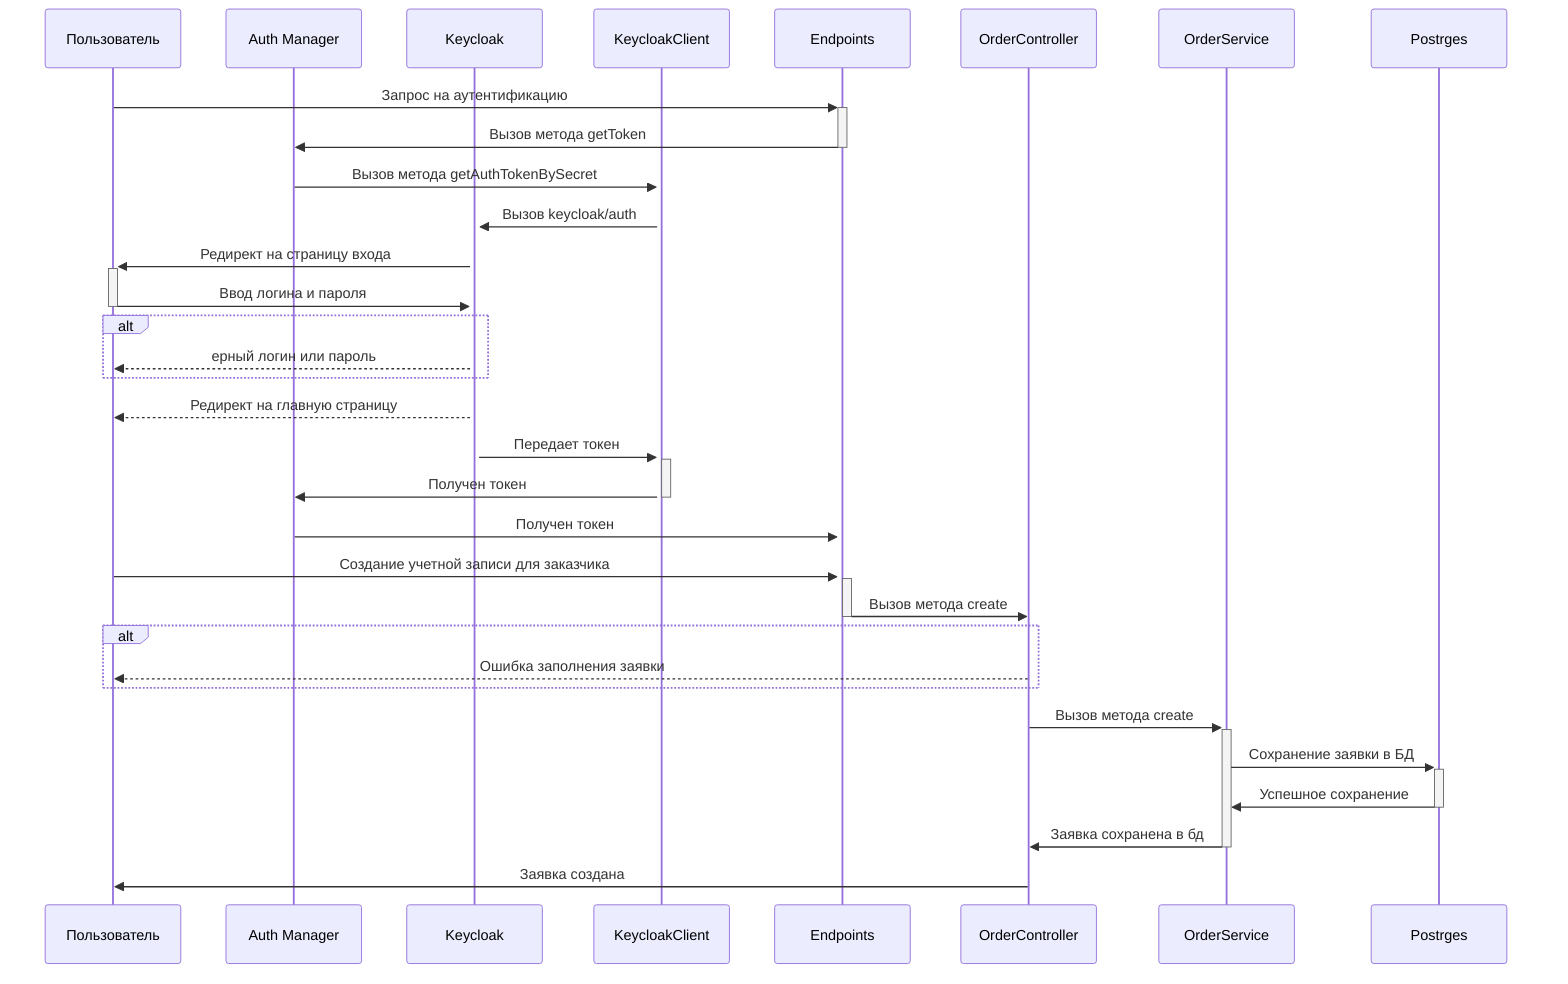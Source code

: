 sequenceDiagram
    participant Пользователь
    participant Auth Manager
    participant Keycloak
    participant KeycloakClient
    participant Endpoints
    participant OrderController
    participant OrderService
    participant Postrges

    Пользователь ->>+ Endpoints: Запрос на аутентификацию

    Endpoints ->>- Auth Manager: Вызов метода getToken
    Auth Manager ->>+ KeycloakClient: Вызов метода getAuthTokenBySecret

    KeycloakClient ->>+ Keycloak: Вызов keycloak/auth
    Keycloak ->>+ Пользователь: Редирект на страницу входа
    Пользователь ->>- Keycloak: Ввод логина и пароля

    alt
        Keycloak -->> Пользователь:ерный логин или пароль
    end

    Keycloak -->> Пользователь: Редирект на главную страницу

    Keycloak ->>+ KeycloakClient: Передает токен
    KeycloakClient ->>- Auth Manager: Получен токен
    Auth Manager ->>+  Endpoints: Получен токен

    Пользователь ->>+ Endpoints: Создание учетной записи для заказчика

    Endpoints ->>- OrderController: Вызов метода create
    alt
        OrderController -->> Пользователь: Ошибка заполнения заявки
    end
    OrderController ->>+ OrderService: Вызов метода create
    OrderService ->>+ Postrges: Сохранение заявки в БД
    Postrges ->>- OrderService: Успешное сохранение
    OrderService ->>- OrderController: Заявка сохранена в бд
    OrderController ->> Пользователь: Заявка создана